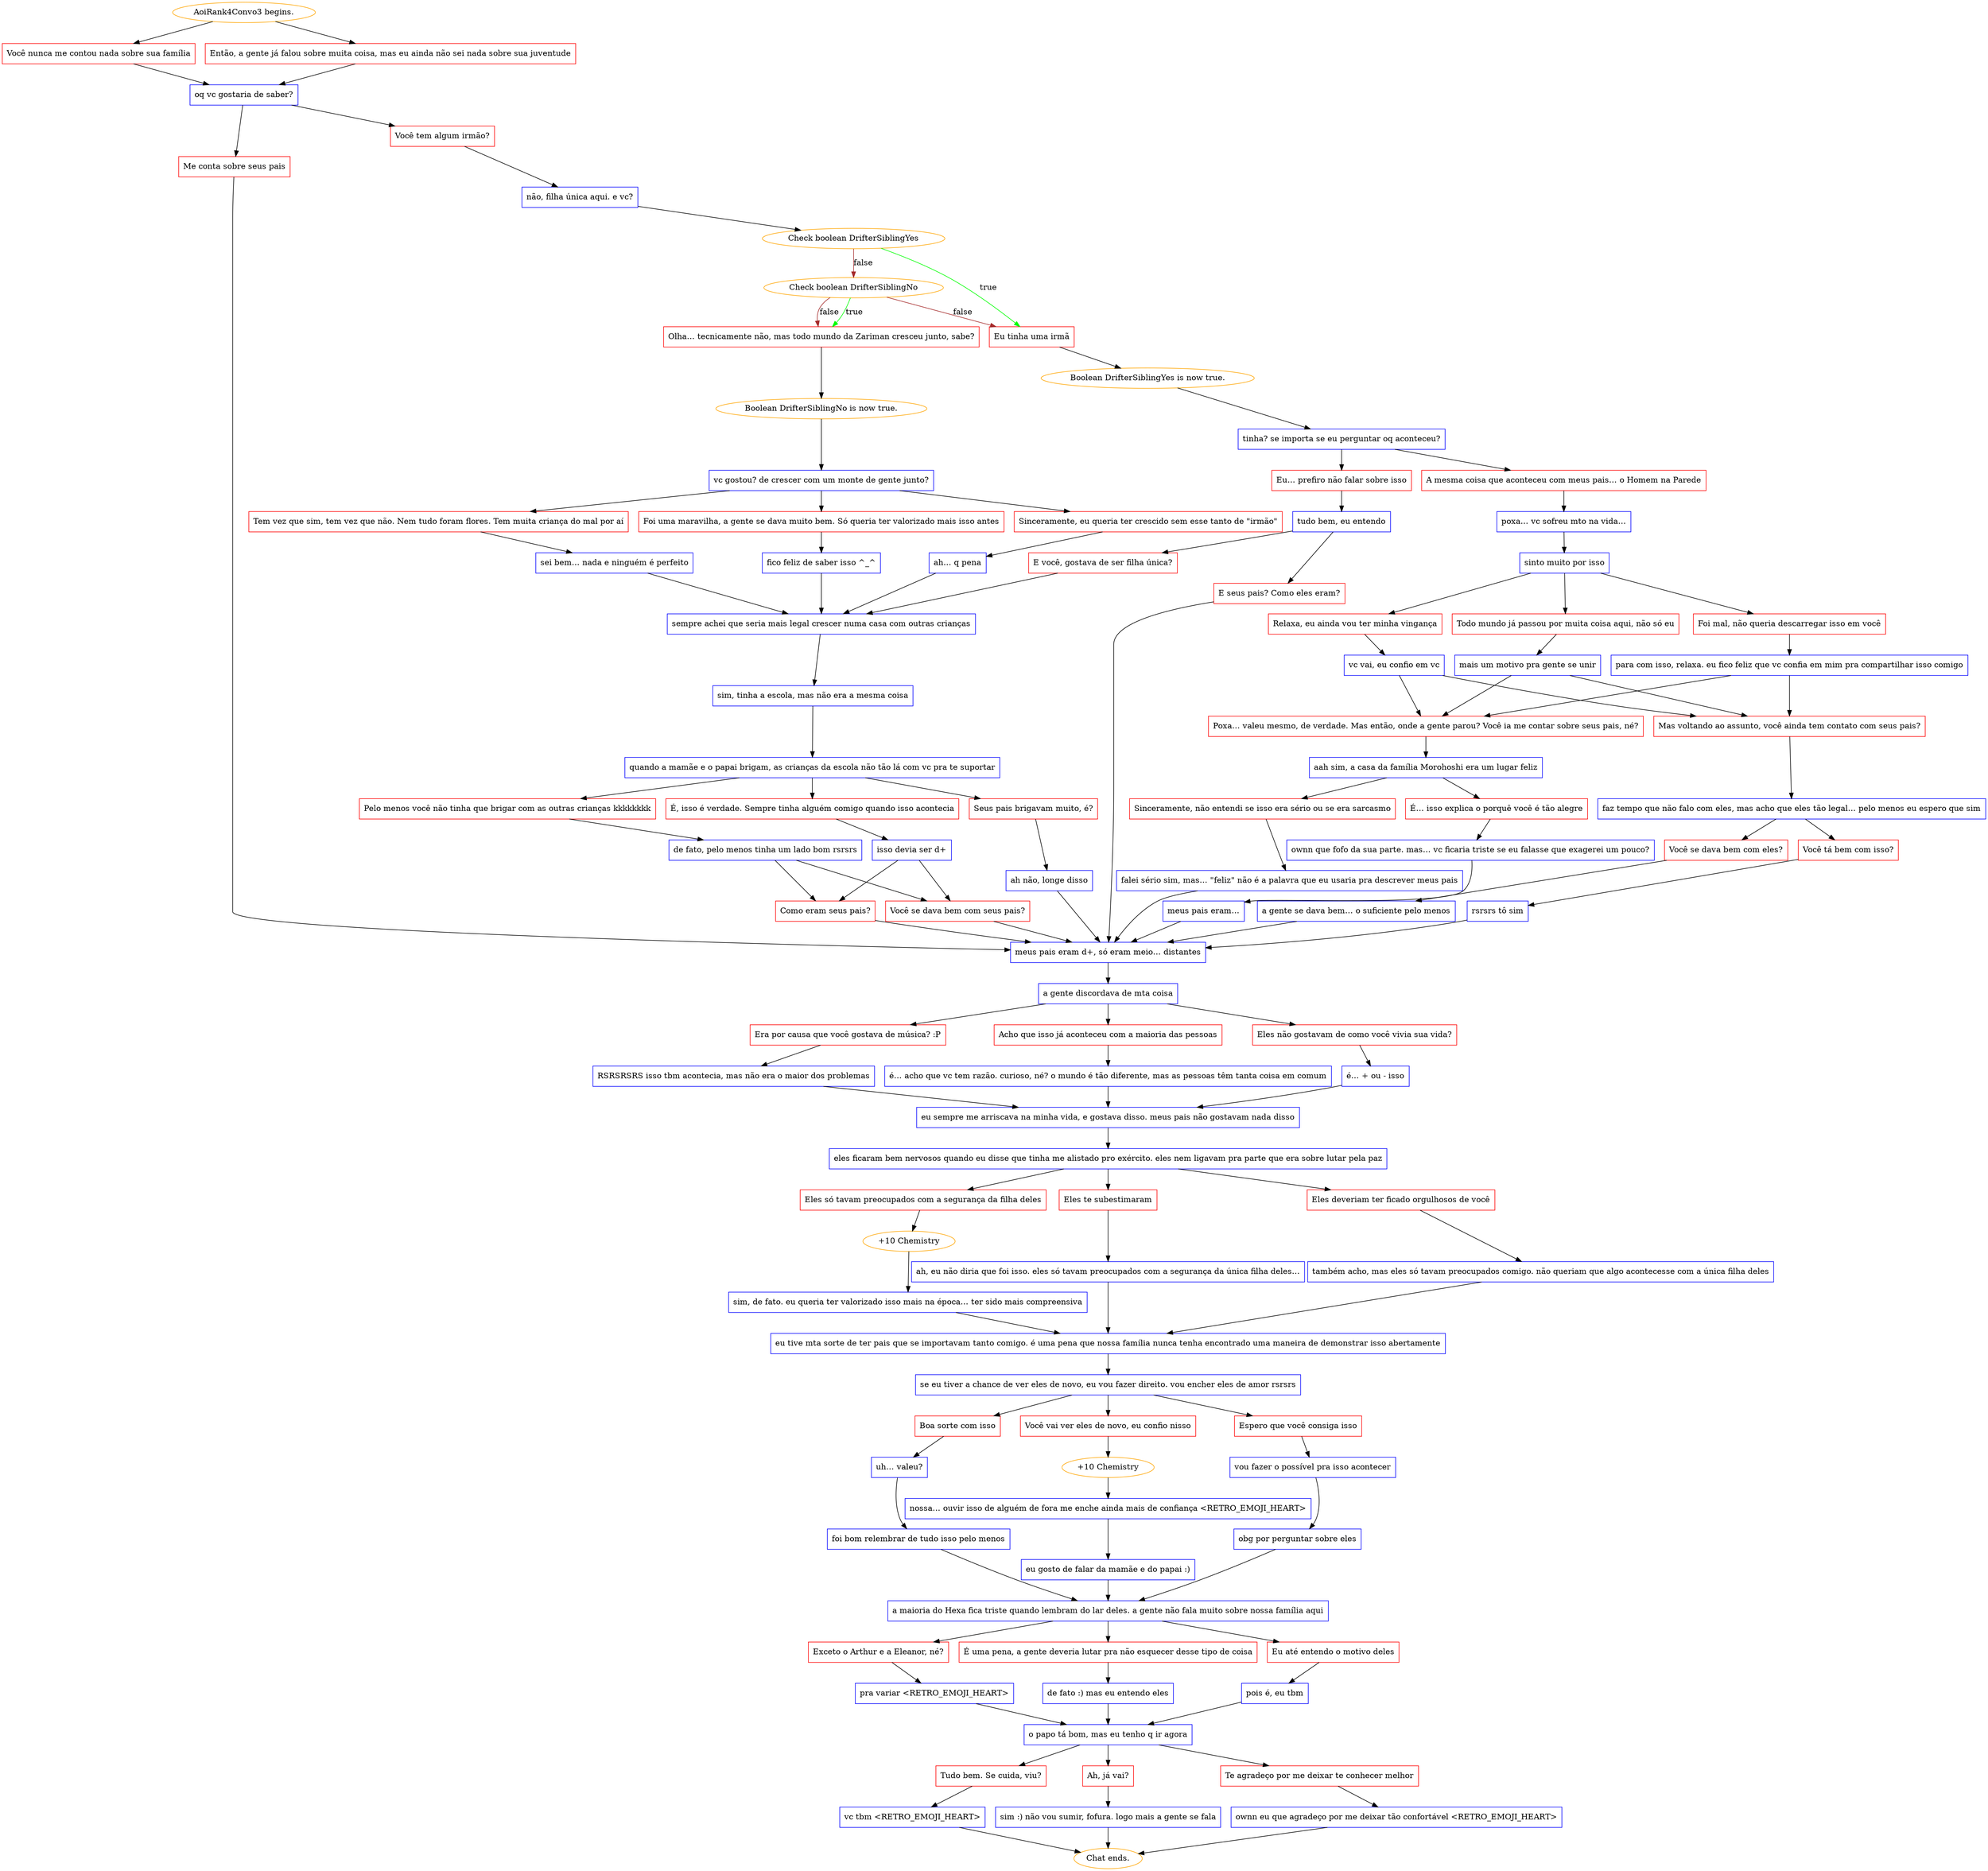 digraph {
	"AoiRank4Convo3 begins." [color=orange];
		"AoiRank4Convo3 begins." -> j3854450307;
		"AoiRank4Convo3 begins." -> j2637168769;
	j3854450307 [label="Você nunca me contou nada sobre sua família",shape=box,color=red];
		j3854450307 -> j1042625715;
	j2637168769 [label="Então, a gente já falou sobre muita coisa, mas eu ainda não sei nada sobre sua juventude",shape=box,color=red];
		j2637168769 -> j1042625715;
	j1042625715 [label="oq vc gostaria de saber?",shape=box,color=blue];
		j1042625715 -> j3372282078;
		j1042625715 -> j1449121139;
	j3372282078 [label="Me conta sobre seus pais",shape=box,color=red];
		j3372282078 -> j2747614624;
	j1449121139 [label="Você tem algum irmão?",shape=box,color=red];
		j1449121139 -> j3415441455;
	j2747614624 [label="meus pais eram d+, só eram meio… distantes",shape=box,color=blue];
		j2747614624 -> j3628161492;
	j3415441455 [label="não, filha única aqui. e vc?",shape=box,color=blue];
		j3415441455 -> j2607093189;
	j3628161492 [label="a gente discordava de mta coisa",shape=box,color=blue];
		j3628161492 -> j1675672964;
		j3628161492 -> j1982669759;
		j3628161492 -> j3771035650;
	j2607093189 [label="Check boolean DrifterSiblingYes",color=orange];
		j2607093189 -> j416014719 [label=true,color=green];
		j2607093189 -> j4270089323 [label=false,color=brown];
	j1675672964 [label="Era por causa que você gostava de música? :P",shape=box,color=red];
		j1675672964 -> j2909317970;
	j1982669759 [label="Acho que isso já aconteceu com a maioria das pessoas",shape=box,color=red];
		j1982669759 -> j3687219132;
	j3771035650 [label="Eles não gostavam de como você vivia sua vida?",shape=box,color=red];
		j3771035650 -> j2625344327;
	j416014719 [label="Eu tinha uma irmã",shape=box,color=red];
		j416014719 -> j2991514970;
	j4270089323 [label="Check boolean DrifterSiblingNo",color=orange];
		j4270089323 -> j3359887229 [label=true,color=green];
		j4270089323 -> j416014719 [label=false,color=brown];
		j4270089323 -> j3359887229 [label=false,color=brown];
	j2909317970 [label="RSRSRSRS isso tbm acontecia, mas não era o maior dos problemas",shape=box,color=blue];
		j2909317970 -> j3820495277;
	j3687219132 [label="é… acho que vc tem razão. curioso, né? o mundo é tão diferente, mas as pessoas têm tanta coisa em comum",shape=box,color=blue];
		j3687219132 -> j3820495277;
	j2625344327 [label="é… + ou - isso",shape=box,color=blue];
		j2625344327 -> j3820495277;
	j2991514970 [label="Boolean DrifterSiblingYes is now true.",color=orange];
		j2991514970 -> j2347054511;
	j3359887229 [label="Olha… tecnicamente não, mas todo mundo da Zariman cresceu junto, sabe?",shape=box,color=red];
		j3359887229 -> j155839490;
	j3820495277 [label="eu sempre me arriscava na minha vida, e gostava disso. meus pais não gostavam nada disso",shape=box,color=blue];
		j3820495277 -> j1177315898;
	j2347054511 [label="tinha? se importa se eu perguntar oq aconteceu?",shape=box,color=blue];
		j2347054511 -> j1803674400;
		j2347054511 -> j2293382037;
	j155839490 [label="Boolean DrifterSiblingNo is now true.",color=orange];
		j155839490 -> j3959416888;
	j1177315898 [label="eles ficaram bem nervosos quando eu disse que tinha me alistado pro exército. eles nem ligavam pra parte que era sobre lutar pela paz",shape=box,color=blue];
		j1177315898 -> j2655471901;
		j1177315898 -> j1887644606;
		j1177315898 -> j124671383;
	j1803674400 [label="A mesma coisa que aconteceu com meus pais… o Homem na Parede",shape=box,color=red];
		j1803674400 -> j389293975;
	j2293382037 [label="Eu… prefiro não falar sobre isso",shape=box,color=red];
		j2293382037 -> j2395264510;
	j3959416888 [label="vc gostou? de crescer com um monte de gente junto?",shape=box,color=blue];
		j3959416888 -> j2327464701;
		j3959416888 -> j952235982;
		j3959416888 -> j2543030156;
	j2655471901 [label="Eles só tavam preocupados com a segurança da filha deles",shape=box,color=red];
		j2655471901 -> j2231032940;
	j1887644606 [label="Eles te subestimaram",shape=box,color=red];
		j1887644606 -> j340711590;
	j124671383 [label="Eles deveriam ter ficado orgulhosos de você",shape=box,color=red];
		j124671383 -> j3734277173;
	j389293975 [label="poxa… vc sofreu mto na vida…",shape=box,color=blue];
		j389293975 -> j1113484732;
	j2395264510 [label="tudo bem, eu entendo",shape=box,color=blue];
		j2395264510 -> j3051279185;
		j2395264510 -> j3199106881;
	j2327464701 [label="Tem vez que sim, tem vez que não. Nem tudo foram flores. Tem muita criança do mal por aí",shape=box,color=red];
		j2327464701 -> j2774842195;
	j952235982 [label="Foi uma maravilha, a gente se dava muito bem. Só queria ter valorizado mais isso antes",shape=box,color=red];
		j952235982 -> j1163321733;
	j2543030156 [label="Sinceramente, eu queria ter crescido sem esse tanto de \"irmão\"",shape=box,color=red];
		j2543030156 -> j3981620471;
	j2231032940 [label="+10 Chemistry",color=orange];
		j2231032940 -> j3648446570;
	j340711590 [label="ah, eu não diria que foi isso. eles só tavam preocupados com a segurança da única filha deles…",shape=box,color=blue];
		j340711590 -> j2701204843;
	j3734277173 [label="também acho, mas eles só tavam preocupados comigo. não queriam que algo acontecesse com a única filha deles",shape=box,color=blue];
		j3734277173 -> j2701204843;
	j1113484732 [label="sinto muito por isso",shape=box,color=blue];
		j1113484732 -> j635809551;
		j1113484732 -> j2121666873;
		j1113484732 -> j2846170143;
	j3051279185 [label="E você, gostava de ser filha única?",shape=box,color=red];
		j3051279185 -> j229081730;
	j3199106881 [label="E seus pais? Como eles eram?",shape=box,color=red];
		j3199106881 -> j2747614624;
	j2774842195 [label="sei bem… nada e ninguém é perfeito",shape=box,color=blue];
		j2774842195 -> j229081730;
	j1163321733 [label="fico feliz de saber isso ^_^",shape=box,color=blue];
		j1163321733 -> j229081730;
	j3981620471 [label="ah… q pena",shape=box,color=blue];
		j3981620471 -> j229081730;
	j3648446570 [label="sim, de fato. eu queria ter valorizado isso mais na época… ter sido mais compreensiva",shape=box,color=blue];
		j3648446570 -> j2701204843;
	j2701204843 [label="eu tive mta sorte de ter pais que se importavam tanto comigo. é uma pena que nossa família nunca tenha encontrado uma maneira de demonstrar isso abertamente",shape=box,color=blue];
		j2701204843 -> j3446065727;
	j635809551 [label="Foi mal, não queria descarregar isso em você",shape=box,color=red];
		j635809551 -> j655963005;
	j2121666873 [label="Relaxa, eu ainda vou ter minha vingança",shape=box,color=red];
		j2121666873 -> j3620427514;
	j2846170143 [label="Todo mundo já passou por muita coisa aqui, não só eu",shape=box,color=red];
		j2846170143 -> j2133439451;
	j229081730 [label="sempre achei que seria mais legal crescer numa casa com outras crianças",shape=box,color=blue];
		j229081730 -> j2702735104;
	j3446065727 [label="se eu tiver a chance de ver eles de novo, eu vou fazer direito. vou encher eles de amor rsrsrs",shape=box,color=blue];
		j3446065727 -> j2274098499;
		j3446065727 -> j2775848334;
		j3446065727 -> j1921919645;
	j655963005 [label="para com isso, relaxa. eu fico feliz que vc confia em mim pra compartilhar isso comigo",shape=box,color=blue];
		j655963005 -> j1314509110;
		j655963005 -> j3480181819;
	j3620427514 [label="vc vai, eu confio em vc",shape=box,color=blue];
		j3620427514 -> j1314509110;
		j3620427514 -> j3480181819;
	j2133439451 [label="mais um motivo pra gente se unir",shape=box,color=blue];
		j2133439451 -> j1314509110;
		j2133439451 -> j3480181819;
	j2702735104 [label="sim, tinha a escola, mas não era a mesma coisa",shape=box,color=blue];
		j2702735104 -> j3845578941;
	j2274098499 [label="Boa sorte com isso",shape=box,color=red];
		j2274098499 -> j2289540466;
	j2775848334 [label="Você vai ver eles de novo, eu confio nisso",shape=box,color=red];
		j2775848334 -> j334107597;
	j1921919645 [label="Espero que você consiga isso",shape=box,color=red];
		j1921919645 -> j3253398113;
	j1314509110 [label="Mas voltando ao assunto, você ainda tem contato com seus pais?",shape=box,color=red];
		j1314509110 -> j618843785;
	j3480181819 [label="Poxa… valeu mesmo, de verdade. Mas então, onde a gente parou? Você ia me contar sobre seus pais, né?",shape=box,color=red];
		j3480181819 -> j1302019741;
	j3845578941 [label="quando a mamãe e o papai brigam, as crianças da escola não tão lá com vc pra te suportar",shape=box,color=blue];
		j3845578941 -> j2511672178;
		j3845578941 -> j4148694509;
		j3845578941 -> j2702081297;
	j2289540466 [label="uh… valeu?",shape=box,color=blue];
		j2289540466 -> j47684158;
	j334107597 [label="+10 Chemistry",color=orange];
		j334107597 -> j3882873535;
	j3253398113 [label="vou fazer o possível pra isso acontecer",shape=box,color=blue];
		j3253398113 -> j603772629;
	j618843785 [label="faz tempo que não falo com eles, mas acho que eles tão legal… pelo menos eu espero que sim",shape=box,color=blue];
		j618843785 -> j3186063502;
		j618843785 -> j1903683194;
	j1302019741 [label="aah sim, a casa da família Morohoshi era um lugar feliz",shape=box,color=blue];
		j1302019741 -> j1889400215;
		j1302019741 -> j2833172631;
	j2511672178 [label="Pelo menos você não tinha que brigar com as outras crianças kkkkkkkk",shape=box,color=red];
		j2511672178 -> j4213779005;
	j4148694509 [label="Seus pais brigavam muito, é?",shape=box,color=red];
		j4148694509 -> j2431957467;
	j2702081297 [label="É, isso é verdade. Sempre tinha alguém comigo quando isso acontecia",shape=box,color=red];
		j2702081297 -> j178753888;
	j47684158 [label="foi bom relembrar de tudo isso pelo menos",shape=box,color=blue];
		j47684158 -> j2702930332;
	j3882873535 [label="nossa… ouvir isso de alguém de fora me enche ainda mais de confiança <RETRO_EMOJI_HEART>",shape=box,color=blue];
		j3882873535 -> j2033529071;
	j603772629 [label="obg por perguntar sobre eles",shape=box,color=blue];
		j603772629 -> j2702930332;
	j3186063502 [label="Você tá bem com isso?",shape=box,color=red];
		j3186063502 -> j2382398168;
	j1903683194 [label="Você se dava bem com eles?",shape=box,color=red];
		j1903683194 -> j2586340970;
	j1889400215 [label="Sinceramente, não entendi se isso era sério ou se era sarcasmo",shape=box,color=red];
		j1889400215 -> j4182051024;
	j2833172631 [label="É… isso explica o porquê você é tão alegre",shape=box,color=red];
		j2833172631 -> j407283365;
	j4213779005 [label="de fato, pelo menos tinha um lado bom rsrsrs",shape=box,color=blue];
		j4213779005 -> j1476008807;
		j4213779005 -> j2750466071;
	j2431957467 [label="ah não, longe disso",shape=box,color=blue];
		j2431957467 -> j2747614624;
	j178753888 [label="isso devia ser d+",shape=box,color=blue];
		j178753888 -> j2750466071;
		j178753888 -> j1476008807;
	j2702930332 [label="a maioria do Hexa fica triste quando lembram do lar deles. a gente não fala muito sobre nossa família aqui",shape=box,color=blue];
		j2702930332 -> j1342005340;
		j2702930332 -> j3519823522;
		j2702930332 -> j3206510095;
	j2033529071 [label="eu gosto de falar da mamãe e do papai :)",shape=box,color=blue];
		j2033529071 -> j2702930332;
	j2382398168 [label="rsrsrs tô sim",shape=box,color=blue];
		j2382398168 -> j2747614624;
	j2586340970 [label="a gente se dava bem… o suficiente pelo menos",shape=box,color=blue];
		j2586340970 -> j2747614624;
	j4182051024 [label="falei sério sim, mas… \"feliz\" não é a palavra que eu usaria pra descrever meus pais",shape=box,color=blue];
		j4182051024 -> j2747614624;
	j407283365 [label="ownn que fofo da sua parte. mas… vc ficaria triste se eu falasse que exagerei um pouco?",shape=box,color=blue];
		j407283365 -> j1490311484;
	j1476008807 [label="Você se dava bem com seus pais?",shape=box,color=red];
		j1476008807 -> j2747614624;
	j2750466071 [label="Como eram seus pais?",shape=box,color=red];
		j2750466071 -> j2747614624;
	j1342005340 [label="Exceto o Arthur e a Eleanor, né?",shape=box,color=red];
		j1342005340 -> j3875248744;
	j3519823522 [label="É uma pena, a gente deveria lutar pra não esquecer desse tipo de coisa",shape=box,color=red];
		j3519823522 -> j3664698687;
	j3206510095 [label="Eu até entendo o motivo deles",shape=box,color=red];
		j3206510095 -> j1816145478;
	j1490311484 [label="meus pais eram…",shape=box,color=blue];
		j1490311484 -> j2747614624;
	j3875248744 [label="pra variar <RETRO_EMOJI_HEART>",shape=box,color=blue];
		j3875248744 -> j1153112467;
	j3664698687 [label="de fato :) mas eu entendo eles",shape=box,color=blue];
		j3664698687 -> j1153112467;
	j1816145478 [label="pois é, eu tbm",shape=box,color=blue];
		j1816145478 -> j1153112467;
	j1153112467 [label="o papo tá bom, mas eu tenho q ir agora",shape=box,color=blue];
		j1153112467 -> j3994951194;
		j1153112467 -> j3915910700;
		j1153112467 -> j308326683;
	j3994951194 [label="Tudo bem. Se cuida, viu?",shape=box,color=red];
		j3994951194 -> j1173836748;
	j3915910700 [label="Ah, já vai?",shape=box,color=red];
		j3915910700 -> j2689373303;
	j308326683 [label="Te agradeço por me deixar te conhecer melhor",shape=box,color=red];
		j308326683 -> j76881800;
	j1173836748 [label="vc tbm <RETRO_EMOJI_HEART>",shape=box,color=blue];
		j1173836748 -> "Chat ends.";
	j2689373303 [label="sim :) não vou sumir, fofura. logo mais a gente se fala",shape=box,color=blue];
		j2689373303 -> "Chat ends.";
	j76881800 [label="ownn eu que agradeço por me deixar tão confortável <RETRO_EMOJI_HEART>",shape=box,color=blue];
		j76881800 -> "Chat ends.";
	"Chat ends." [color=orange];
}